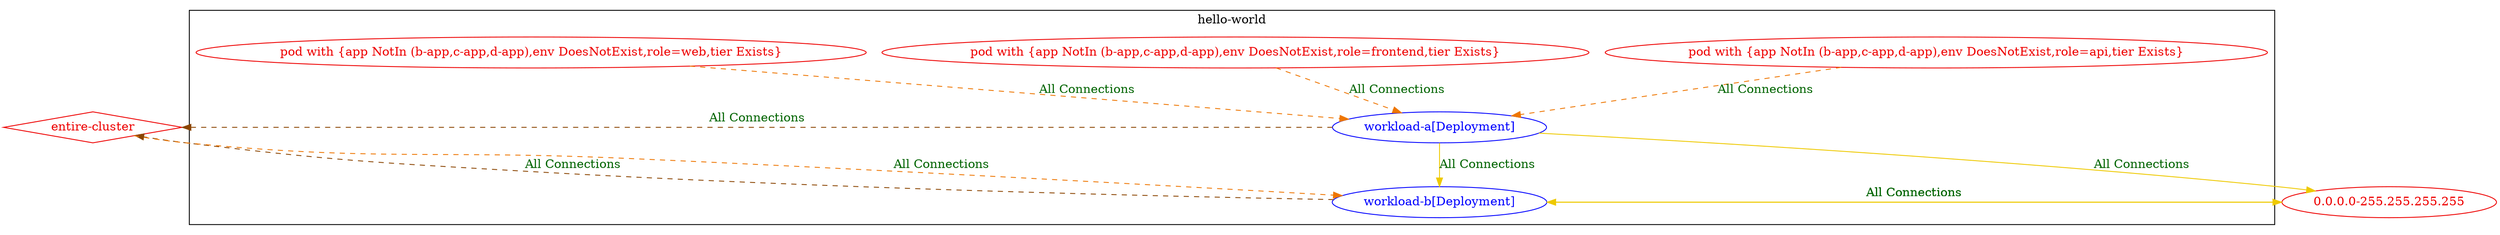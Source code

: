 digraph {
	subgraph "cluster_hello_world" {
		color="black"
		fontcolor="black"
		"hello-world/workload-a[Deployment]" [label="workload-a[Deployment]" color="blue" fontcolor="blue"]
		"hello-world/workload-b[Deployment]" [label="workload-b[Deployment]" color="blue" fontcolor="blue"]
		"pod with {app NotIn (b-app,c-app,d-app),env DoesNotExist,role=api,tier Exists}_in_hello-world" [label="pod with {app NotIn (b-app,c-app,d-app),env DoesNotExist,role=api,tier Exists}" color="red2" fontcolor="red2"]
		"pod with {app NotIn (b-app,c-app,d-app),env DoesNotExist,role=frontend,tier Exists}_in_hello-world" [label="pod with {app NotIn (b-app,c-app,d-app),env DoesNotExist,role=frontend,tier Exists}" color="red2" fontcolor="red2"]
		"pod with {app NotIn (b-app,c-app,d-app),env DoesNotExist,role=web,tier Exists}_in_hello-world" [label="pod with {app NotIn (b-app,c-app,d-app),env DoesNotExist,role=web,tier Exists}" color="red2" fontcolor="red2"]
		label="hello-world"
	}
	"0.0.0.0-255.255.255.255" [label="0.0.0.0-255.255.255.255" color="red2" fontcolor="red2"]
	"entire-cluster" [label="entire-cluster" color="red2" fontcolor="red2" shape=diamond]
	"0.0.0.0-255.255.255.255" -> "hello-world/workload-b[Deployment]" [label="All Connections" color="gold2" fontcolor="darkgreen"]
	"entire-cluster" -> "hello-world/workload-b[Deployment]" [label="All Connections" color="darkorange2" fontcolor="darkgreen" weight=1 style=dashed]
	"hello-world/workload-a[Deployment]" -> "0.0.0.0-255.255.255.255" [label="All Connections" color="gold2" fontcolor="darkgreen"]
	"hello-world/workload-a[Deployment]" -> "entire-cluster" [label="All Connections" color="darkorange4" fontcolor="darkgreen" weight=0.5 style=dashed]
	"hello-world/workload-a[Deployment]" -> "hello-world/workload-b[Deployment]" [label="All Connections" color="gold2" fontcolor="darkgreen"]
	"hello-world/workload-b[Deployment]" -> "0.0.0.0-255.255.255.255" [label="All Connections" color="gold2" fontcolor="darkgreen"]
	"hello-world/workload-b[Deployment]" -> "entire-cluster" [label="All Connections" color="darkorange4" fontcolor="darkgreen" weight=0.5 style=dashed]
	"pod with {app NotIn (b-app,c-app,d-app),env DoesNotExist,role=api,tier Exists}_in_hello-world" -> "hello-world/workload-a[Deployment]" [label="All Connections" color="darkorange2" fontcolor="darkgreen" weight=1 style=dashed]
	"pod with {app NotIn (b-app,c-app,d-app),env DoesNotExist,role=frontend,tier Exists}_in_hello-world" -> "hello-world/workload-a[Deployment]" [label="All Connections" color="darkorange2" fontcolor="darkgreen" weight=1 style=dashed]
	"pod with {app NotIn (b-app,c-app,d-app),env DoesNotExist,role=web,tier Exists}_in_hello-world" -> "hello-world/workload-a[Deployment]" [label="All Connections" color="darkorange2" fontcolor="darkgreen" weight=1 style=dashed]
}